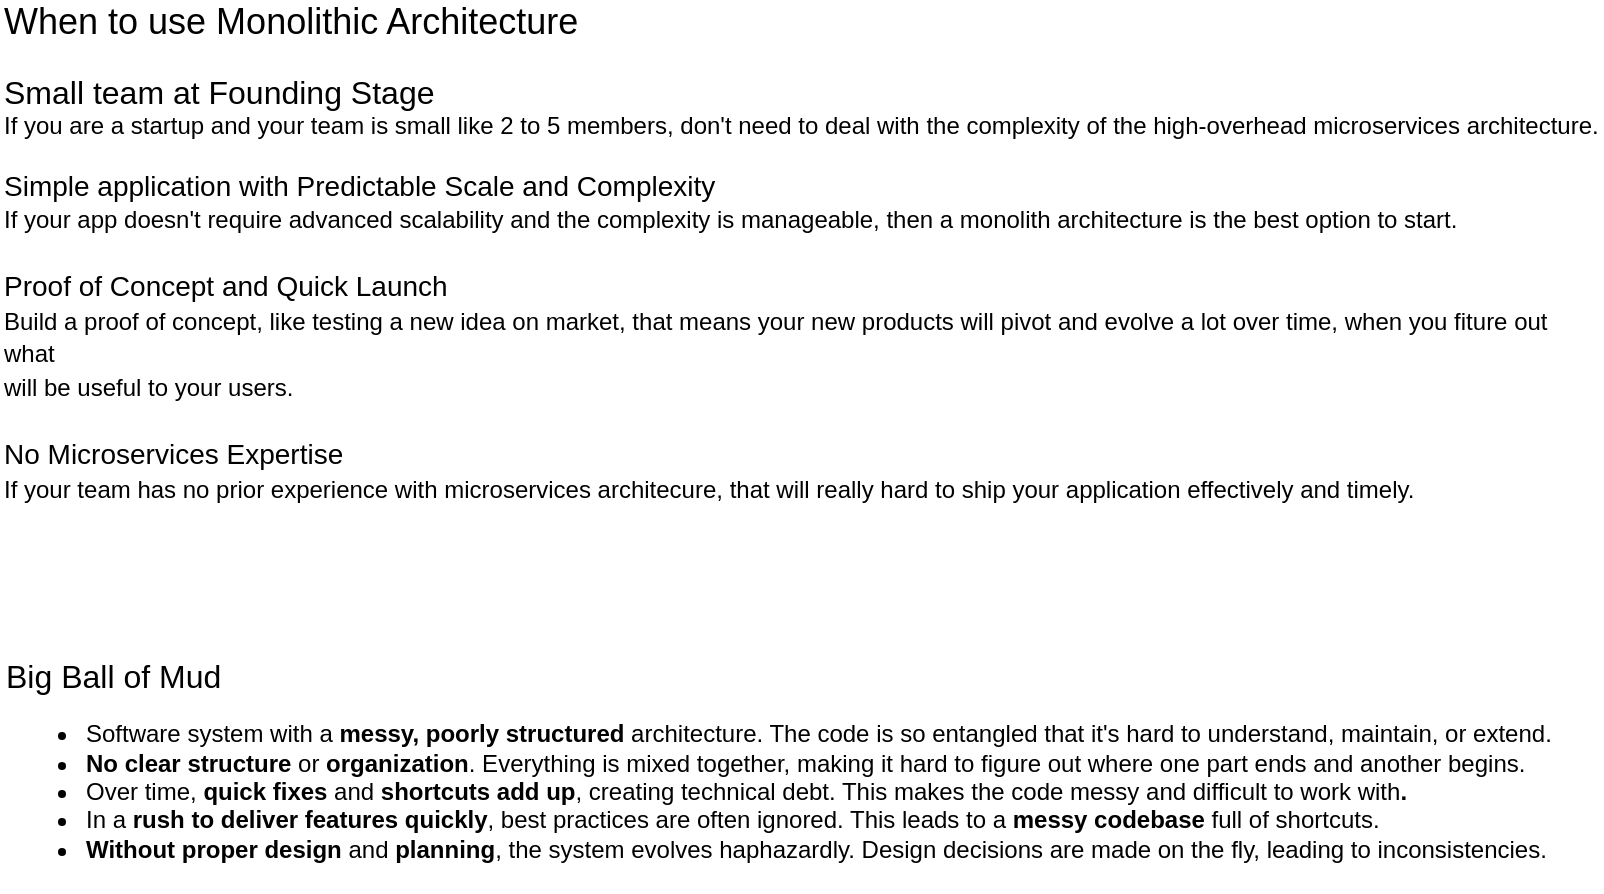 <mxfile version="24.7.17">
  <diagram name="Page-1" id="o7V7KxdHmz_WnpKq7w_j">
    <mxGraphModel dx="1050" dy="558" grid="1" gridSize="10" guides="1" tooltips="1" connect="1" arrows="1" fold="1" page="1" pageScale="1" pageWidth="850" pageHeight="1100" math="0" shadow="0">
      <root>
        <mxCell id="0" />
        <mxCell id="1" parent="0" />
        <mxCell id="Q0hmSg3gWx6XjPjTqiLc-2" value="&lt;div style=&quot;font-size: 15px;&quot; align=&quot;left&quot;&gt;&lt;font style=&quot;font-size: 18px;&quot;&gt;When to use Monolithic Architecture&lt;/font&gt;&lt;/div&gt;&lt;div&gt;&lt;br&gt;&lt;/div&gt;&lt;div&gt;&lt;font style=&quot;font-size: 16px;&quot;&gt;Small team at Founding Stage&lt;/font&gt; &lt;br&gt;&lt;/div&gt;&lt;div style=&quot;&quot;&gt;&lt;font style=&quot;font-size: 12px;&quot;&gt;If you are a startup and your team is small like 2 to 5 members, don&#39;t need to deal with the complexity of the high-overhead microservices architecture.&lt;/font&gt;&lt;/div&gt;&lt;div style=&quot;&quot;&gt;&lt;font style=&quot;font-size: 12px;&quot;&gt;&lt;br&gt;&lt;/font&gt;&lt;/div&gt;&lt;div style=&quot;font-size: 14px;&quot;&gt;&lt;font style=&quot;font-size: 14px;&quot;&gt;Simple application with Predictable Scale and Complexity&lt;font style=&quot;font-size: 14px;&quot;&gt;&lt;br&gt;&lt;/font&gt;&lt;/font&gt;&lt;/div&gt;&lt;div style=&quot;font-size: 14px;&quot;&gt;&lt;font style=&quot;font-size: 12px;&quot;&gt;&lt;font style=&quot;font-size: 12px;&quot;&gt;If your app doesn&#39;t require advanced scalability and the complexity is manageable, then a monolith architecture is the best option to start.&lt;/font&gt;&lt;/font&gt;&lt;/div&gt;&lt;div style=&quot;font-size: 14px;&quot;&gt;&lt;font style=&quot;font-size: 12px;&quot;&gt;&lt;font style=&quot;font-size: 12px;&quot;&gt;&lt;br&gt;&lt;/font&gt;&lt;/font&gt;&lt;/div&gt;&lt;div style=&quot;font-size: 14px;&quot;&gt;&lt;font style=&quot;font-size: 14px;&quot;&gt;&lt;font style=&quot;font-size: 14px;&quot;&gt;Proof of Concept and Quick Launch&lt;/font&gt;&lt;font style=&quot;font-size: 14px;&quot;&gt;&lt;font style=&quot;font-size: 14px;&quot;&gt;&lt;br&gt;&lt;/font&gt;&lt;/font&gt;&lt;/font&gt;&lt;/div&gt;&lt;div style=&quot;font-size: 14px;&quot;&gt;&lt;font style=&quot;font-size: 14px;&quot;&gt;&lt;font style=&quot;font-size: 12px;&quot;&gt;&lt;font style=&quot;font-size: 12px;&quot;&gt;Build a proof of concept, like testing a new idea on market, that means your new products will pivot and evolve a lot over time, when you fiture out what&lt;/font&gt;&lt;/font&gt;&lt;/font&gt;&lt;/div&gt;&lt;div style=&quot;font-size: 14px;&quot;&gt;&lt;font style=&quot;font-size: 14px;&quot;&gt;&lt;font style=&quot;font-size: 12px;&quot;&gt;&lt;font style=&quot;font-size: 12px;&quot;&gt;will be useful to your users.&lt;/font&gt;&lt;/font&gt;&lt;/font&gt;&lt;/div&gt;&lt;div style=&quot;font-size: 14px;&quot;&gt;&lt;font style=&quot;font-size: 14px;&quot;&gt;&lt;font style=&quot;font-size: 12px;&quot;&gt;&lt;font style=&quot;font-size: 12px;&quot;&gt;&lt;br&gt;&lt;/font&gt;&lt;/font&gt;&lt;/font&gt;&lt;/div&gt;&lt;div style=&quot;font-size: 14px;&quot;&gt;&lt;font style=&quot;font-size: 14px;&quot;&gt;&lt;font style=&quot;font-size: 14px;&quot;&gt;&lt;font style=&quot;font-size: 14px;&quot;&gt;No Microservices Expertise&lt;/font&gt;&lt;/font&gt;&lt;font style=&quot;font-size: 14px;&quot;&gt;&lt;font style=&quot;font-size: 14px;&quot;&gt;&lt;font style=&quot;font-size: 14px;&quot;&gt;&lt;br&gt;&lt;/font&gt;&lt;/font&gt;&lt;/font&gt;&lt;/font&gt;&lt;/div&gt;&lt;div style=&quot;font-size: 14px;&quot;&gt;&lt;font style=&quot;font-size: 14px;&quot;&gt;&lt;font style=&quot;font-size: 14px;&quot;&gt;&lt;font style=&quot;font-size: 12px;&quot;&gt;&lt;font style=&quot;font-size: 12px;&quot;&gt;If your team has no prior experience with microservices architecure, that will really hard to ship your application effectively and timely.&lt;br&gt;&lt;/font&gt;&lt;/font&gt;&lt;/font&gt;&lt;/font&gt;&lt;/div&gt;" style="text;html=1;align=left;verticalAlign=middle;whiteSpace=wrap;rounded=0;" vertex="1" parent="1">
          <mxGeometry x="40" width="800" height="240" as="geometry" />
        </mxCell>
        <mxCell id="Q0hmSg3gWx6XjPjTqiLc-3" value="&lt;div&gt;&lt;font style=&quot;font-size: 16px;&quot;&gt;Big Ball of Mud&lt;br&gt;&lt;/font&gt;&lt;/div&gt;&lt;div style=&quot;&quot;&gt;&lt;ul&gt;&lt;li&gt;&lt;font style=&quot;font-size: 12px;&quot;&gt;Software system with a &lt;b&gt;messy, poorly structured&lt;/b&gt; architecture. The code is so entangled that it&#39;s hard to understand, maintain, or extend.&lt;/font&gt;&lt;/li&gt;&lt;li&gt;&lt;font style=&quot;font-size: 12px;&quot;&gt;&lt;b&gt;No clear structure&lt;/b&gt; or &lt;b&gt;organization&lt;/b&gt;. Everything is mixed together, making it hard to figure out where one part ends and another begins.&lt;/font&gt;&lt;/li&gt;&lt;li&gt;&lt;font style=&quot;font-size: 12px;&quot;&gt;Over time, &lt;b&gt;quick fixes&lt;/b&gt; and &lt;b&gt;shortcuts add up&lt;/b&gt;, creating technical debt. This makes the code messy and difficult to work with&lt;b&gt;.&lt;/b&gt;&lt;/font&gt;&lt;/li&gt;&lt;li&gt;&lt;font style=&quot;font-size: 12px;&quot;&gt;In a &lt;b&gt;rush to deliver features quickly&lt;/b&gt;, best practices are often ignored. This leads to a &lt;b&gt;messy codebase&lt;/b&gt; full of shortcuts.&lt;/font&gt;&lt;/li&gt;&lt;li&gt;&lt;font style=&quot;font-size: 12px;&quot;&gt;&lt;b&gt;Without proper design&lt;/b&gt; and &lt;b&gt;planning&lt;/b&gt;, the system evolves haphazardly. Design decisions are made on the fly, leading to inconsistencies.&lt;br&gt;&lt;/font&gt;&lt;/li&gt;&lt;/ul&gt;&lt;/div&gt;" style="text;html=1;align=left;verticalAlign=middle;whiteSpace=wrap;rounded=0;" vertex="1" parent="1">
          <mxGeometry x="41" y="320" width="800" height="120" as="geometry" />
        </mxCell>
      </root>
    </mxGraphModel>
  </diagram>
</mxfile>
